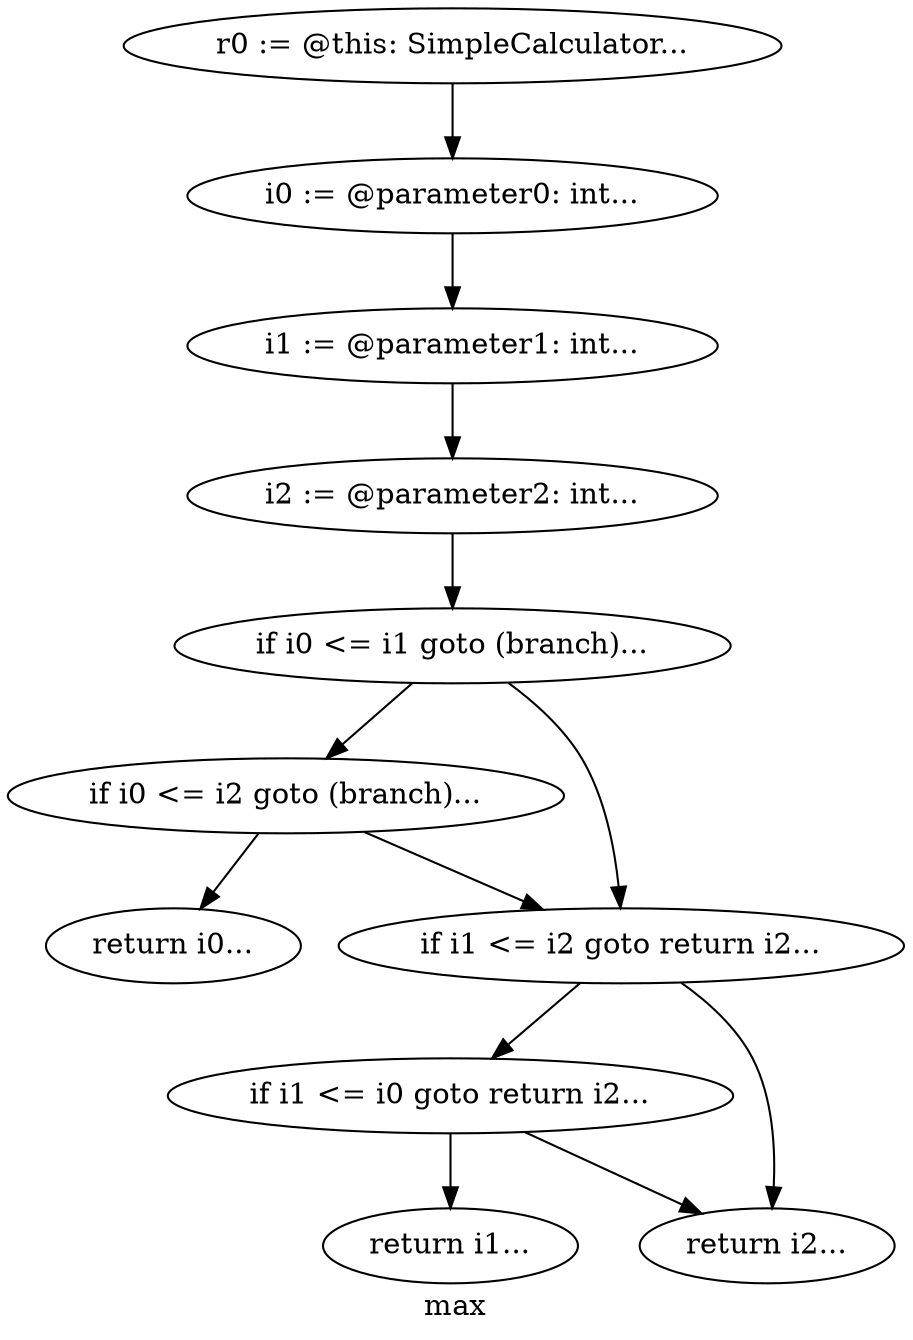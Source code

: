 digraph "output/dotfiles/max.dot" {
    label="max";
    "r0 := @this: SimpleCalculator" [label="r0 := @this: SimpleCalculator...",];
    "i0 := @parameter0: int" [label="i0 := @parameter0: int...",];
    "i1 := @parameter1: int" [label="i1 := @parameter1: int...",];
    "i2 := @parameter2: int" [label="i2 := @parameter2: int...",];
    "if i0 <= i1 goto (branch)" [label="if i0 <= i1 goto (branch)...",];
    "if i0 <= i2 goto (branch)" [label="if i0 <= i2 goto (branch)...",];
    "return i0" [label="return i0...",];
    "if i1 <= i2 goto return i2" [label="if i1 <= i2 goto return i2...",];
    "if i1 <= i0 goto return i2" [label="if i1 <= i0 goto return i2...",];
    "return i1" [label="return i1...",];
    "return i2" [label="return i2...",];
    "r0 := @this: SimpleCalculator"->"i0 := @parameter0: int";
    "i0 := @parameter0: int"->"i1 := @parameter1: int";
    "i1 := @parameter1: int"->"i2 := @parameter2: int";
    "i2 := @parameter2: int"->"if i0 <= i1 goto (branch)";
    "if i0 <= i1 goto (branch)"->"if i0 <= i2 goto (branch)";
    "if i0 <= i1 goto (branch)"->"if i1 <= i2 goto return i2";
    "if i0 <= i2 goto (branch)"->"return i0";
    "if i0 <= i2 goto (branch)"->"if i1 <= i2 goto return i2";
    "if i1 <= i2 goto return i2"->"if i1 <= i0 goto return i2";
    "if i1 <= i2 goto return i2"->"return i2";
    "if i1 <= i0 goto return i2"->"return i1";
    "if i1 <= i0 goto return i2"->"return i2";
}
